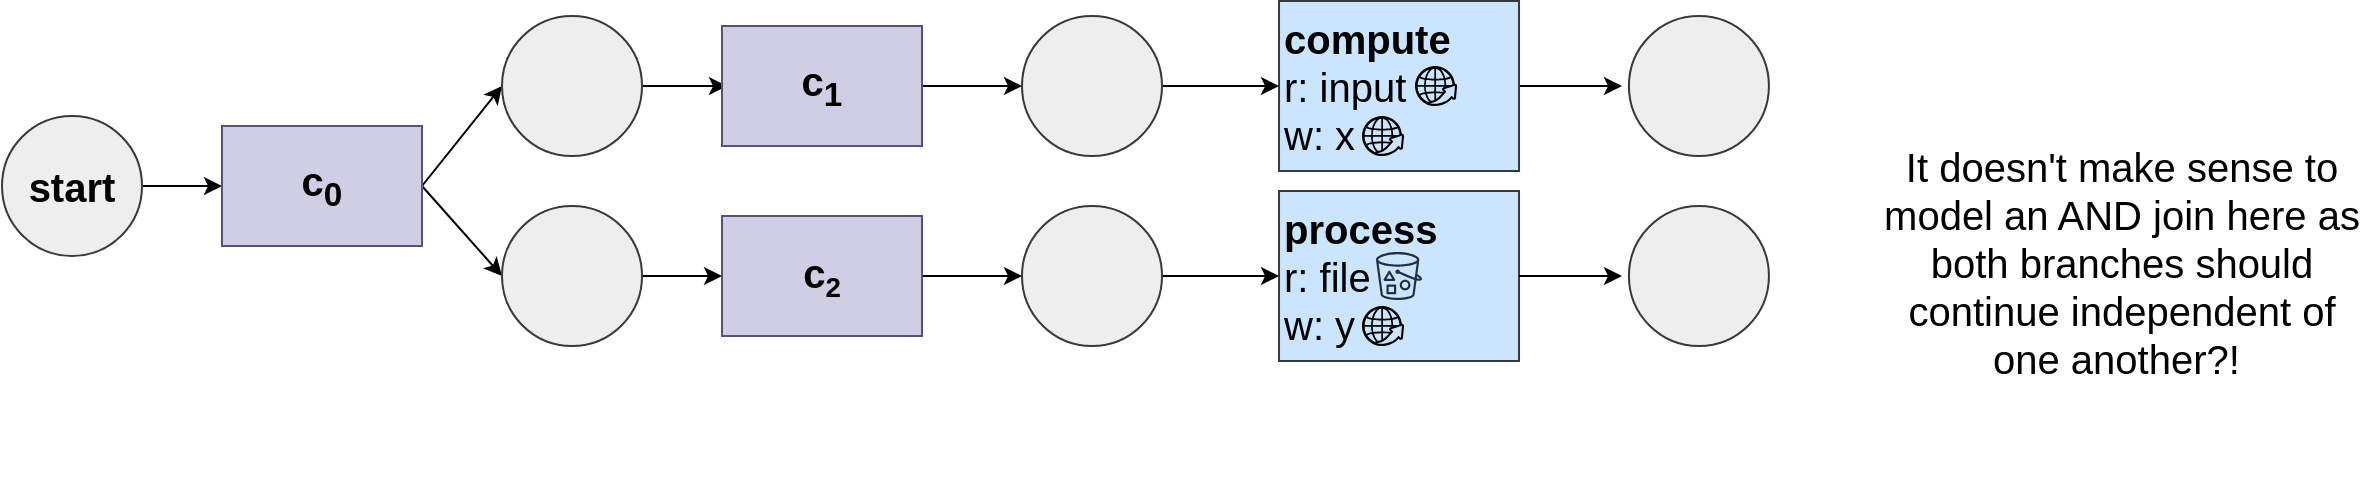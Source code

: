 <mxfile version="15.4.0" type="device"><diagram id="yiRDfCdH8cYX3cv1Tssn" name="Page-1"><mxGraphModel dx="1929" dy="1000" grid="1" gridSize="10" guides="1" tooltips="1" connect="1" arrows="1" fold="1" page="1" pageScale="1" pageWidth="827" pageHeight="1169" math="0" shadow="0"><root><mxCell id="0"/><mxCell id="1" parent="0"/><mxCell id="RQtrrZ3ROyKTZi_biovk-3" style="edgeStyle=orthogonalEdgeStyle;rounded=0;orthogonalLoop=1;jettySize=auto;html=1;entryX=0;entryY=0.5;entryDx=0;entryDy=0;fontSize=20;" parent="1" source="RQtrrZ3ROyKTZi_biovk-1" target="RQtrrZ3ROyKTZi_biovk-2" edge="1"><mxGeometry relative="1" as="geometry"/></mxCell><mxCell id="RQtrrZ3ROyKTZi_biovk-1" value="start" style="ellipse;whiteSpace=wrap;html=1;aspect=fixed;fontSize=20;fontStyle=1;fillColor=#eeeeee;strokeColor=#36393d;" parent="1" vertex="1"><mxGeometry x="-680" y="380" width="70" height="70" as="geometry"/></mxCell><mxCell id="RQtrrZ3ROyKTZi_biovk-6" style="rounded=0;orthogonalLoop=1;jettySize=auto;html=1;entryX=0;entryY=0.5;entryDx=0;entryDy=0;fontSize=20;exitX=1;exitY=0.5;exitDx=0;exitDy=0;" parent="1" source="RQtrrZ3ROyKTZi_biovk-2" target="RQtrrZ3ROyKTZi_biovk-5" edge="1"><mxGeometry relative="1" as="geometry"/></mxCell><mxCell id="CbNxi4T1dEzjD8uQ3He0-6" style="edgeStyle=none;rounded=0;orthogonalLoop=1;jettySize=auto;html=1;exitX=1;exitY=0.5;exitDx=0;exitDy=0;entryX=0;entryY=0.5;entryDx=0;entryDy=0;" parent="1" source="RQtrrZ3ROyKTZi_biovk-2" target="CbNxi4T1dEzjD8uQ3He0-5" edge="1"><mxGeometry relative="1" as="geometry"/></mxCell><mxCell id="RQtrrZ3ROyKTZi_biovk-2" value="c&lt;sub&gt;0&lt;/sub&gt;" style="rounded=0;whiteSpace=wrap;html=1;fontSize=20;fillColor=#d0cee2;strokeColor=#56517e;fontStyle=1" parent="1" vertex="1"><mxGeometry x="-570" y="385" width="100" height="60" as="geometry"/></mxCell><mxCell id="RQtrrZ3ROyKTZi_biovk-8" style="edgeStyle=orthogonalEdgeStyle;rounded=0;orthogonalLoop=1;jettySize=auto;html=1;entryX=0;entryY=0.5;entryDx=0;entryDy=0;fontSize=20;" parent="1" source="RQtrrZ3ROyKTZi_biovk-5" edge="1"><mxGeometry relative="1" as="geometry"><mxPoint x="-317.5" y="365" as="targetPoint"/></mxGeometry></mxCell><mxCell id="RQtrrZ3ROyKTZi_biovk-5" value="" style="ellipse;whiteSpace=wrap;html=1;aspect=fixed;fontSize=20;fontStyle=1;fillColor=#eeeeee;strokeColor=#36393d;" parent="1" vertex="1"><mxGeometry x="-430.0" y="330" width="70" height="70" as="geometry"/></mxCell><mxCell id="CbNxi4T1dEzjD8uQ3He0-12" style="edgeStyle=none;rounded=0;orthogonalLoop=1;jettySize=auto;html=1;exitX=1;exitY=0.5;exitDx=0;exitDy=0;entryX=0;entryY=0.5;entryDx=0;entryDy=0;" parent="1" source="CbNxi4T1dEzjD8uQ3He0-3" target="CbNxi4T1dEzjD8uQ3He0-11" edge="1"><mxGeometry relative="1" as="geometry"/></mxCell><mxCell id="CbNxi4T1dEzjD8uQ3He0-3" value="c&lt;sub&gt;1&lt;/sub&gt;" style="rounded=0;whiteSpace=wrap;html=1;fontSize=20;fillColor=#d0cee2;strokeColor=#56517e;fontStyle=1" parent="1" vertex="1"><mxGeometry x="-320" y="335" width="100" height="60" as="geometry"/></mxCell><mxCell id="T6Cw0WBG_YtZ5uQxwo44-5" style="edgeStyle=orthogonalEdgeStyle;rounded=0;orthogonalLoop=1;jettySize=auto;html=1;exitX=1;exitY=0.5;exitDx=0;exitDy=0;entryX=0;entryY=0.5;entryDx=0;entryDy=0;" parent="1" source="CbNxi4T1dEzjD8uQ3He0-4" target="T6Cw0WBG_YtZ5uQxwo44-4" edge="1"><mxGeometry relative="1" as="geometry"/></mxCell><mxCell id="CbNxi4T1dEzjD8uQ3He0-4" value="c&lt;span style=&quot;font-size: 16.667px&quot;&gt;&lt;sub&gt;2&lt;/sub&gt;&lt;/span&gt;" style="rounded=0;whiteSpace=wrap;html=1;fontSize=20;fillColor=#d0cee2;strokeColor=#56517e;fontStyle=1" parent="1" vertex="1"><mxGeometry x="-320" y="430" width="100" height="60" as="geometry"/></mxCell><mxCell id="CbNxi4T1dEzjD8uQ3He0-7" style="edgeStyle=none;rounded=0;orthogonalLoop=1;jettySize=auto;html=1;exitX=1;exitY=0.5;exitDx=0;exitDy=0;entryX=0;entryY=0.5;entryDx=0;entryDy=0;" parent="1" source="CbNxi4T1dEzjD8uQ3He0-5" target="CbNxi4T1dEzjD8uQ3He0-4" edge="1"><mxGeometry relative="1" as="geometry"/></mxCell><mxCell id="CbNxi4T1dEzjD8uQ3He0-5" value="" style="ellipse;whiteSpace=wrap;html=1;aspect=fixed;fontSize=20;fontStyle=1;fillColor=#eeeeee;strokeColor=#36393d;" parent="1" vertex="1"><mxGeometry x="-430.0" y="425" width="70" height="70" as="geometry"/></mxCell><mxCell id="T6Cw0WBG_YtZ5uQxwo44-8" style="edgeStyle=orthogonalEdgeStyle;rounded=0;orthogonalLoop=1;jettySize=auto;html=1;exitX=1;exitY=0.5;exitDx=0;exitDy=0;" parent="1" source="CbNxi4T1dEzjD8uQ3He0-8" edge="1"><mxGeometry relative="1" as="geometry"><mxPoint x="130" y="365" as="targetPoint"/></mxGeometry></mxCell><mxCell id="CbNxi4T1dEzjD8uQ3He0-8" value="&lt;b&gt;compute&lt;br&gt;&lt;/b&gt;r: input&lt;br&gt;w: x" style="rounded=0;whiteSpace=wrap;html=1;fontSize=20;align=left;fillColor=#cce5ff;strokeColor=#36393d;" parent="1" vertex="1"><mxGeometry x="-41.48" y="322.5" width="120" height="85" as="geometry"/></mxCell><mxCell id="CbNxi4T1dEzjD8uQ3He0-9" value="" style="sketch=0;html=1;aspect=fixed;strokeColor=none;shadow=0;align=center;verticalAlign=top;fillColor=#000000;shape=mxgraph.gcp2.globe_world" parent="1" vertex="1"><mxGeometry x="26.52" y="355" width="21.05" height="20" as="geometry"/></mxCell><mxCell id="CbNxi4T1dEzjD8uQ3He0-13" style="edgeStyle=none;rounded=0;orthogonalLoop=1;jettySize=auto;html=1;exitX=1;exitY=0.5;exitDx=0;exitDy=0;entryX=0;entryY=0.5;entryDx=0;entryDy=0;" parent="1" source="CbNxi4T1dEzjD8uQ3He0-11" target="CbNxi4T1dEzjD8uQ3He0-8" edge="1"><mxGeometry relative="1" as="geometry"/></mxCell><mxCell id="CbNxi4T1dEzjD8uQ3He0-11" value="" style="ellipse;whiteSpace=wrap;html=1;aspect=fixed;fontSize=20;fontStyle=1;fillColor=#eeeeee;strokeColor=#36393d;" parent="1" vertex="1"><mxGeometry x="-170.0" y="330" width="70" height="70" as="geometry"/></mxCell><mxCell id="RQtrrZ3ROyKTZi_biovk-9" value="" style="sketch=0;html=1;aspect=fixed;strokeColor=none;shadow=0;align=center;verticalAlign=top;fillColor=#000000;shape=mxgraph.gcp2.globe_world" parent="1" vertex="1"><mxGeometry y="380" width="21.05" height="20" as="geometry"/></mxCell><mxCell id="T6Cw0WBG_YtZ5uQxwo44-1" value="&lt;b&gt;process&lt;/b&gt;&lt;br&gt;r: file&lt;br&gt;w: y" style="rounded=0;whiteSpace=wrap;html=1;fontSize=20;align=left;fillColor=#cce5ff;strokeColor=#36393d;" parent="1" vertex="1"><mxGeometry x="-41.48" y="417.5" width="120" height="85" as="geometry"/></mxCell><mxCell id="T6Cw0WBG_YtZ5uQxwo44-3" value="" style="sketch=0;html=1;aspect=fixed;strokeColor=none;shadow=0;align=center;verticalAlign=top;fillColor=#000000;shape=mxgraph.gcp2.globe_world" parent="1" vertex="1"><mxGeometry y="475" width="21.05" height="20" as="geometry"/></mxCell><mxCell id="T6Cw0WBG_YtZ5uQxwo44-6" style="edgeStyle=orthogonalEdgeStyle;rounded=0;orthogonalLoop=1;jettySize=auto;html=1;exitX=1;exitY=0.5;exitDx=0;exitDy=0;" parent="1" source="T6Cw0WBG_YtZ5uQxwo44-4" target="T6Cw0WBG_YtZ5uQxwo44-1" edge="1"><mxGeometry relative="1" as="geometry"/></mxCell><mxCell id="T6Cw0WBG_YtZ5uQxwo44-4" value="" style="ellipse;whiteSpace=wrap;html=1;aspect=fixed;fontSize=20;fontStyle=1;fillColor=#eeeeee;strokeColor=#36393d;" parent="1" vertex="1"><mxGeometry x="-170.0" y="425" width="70" height="70" as="geometry"/></mxCell><mxCell id="RQtrrZ3ROyKTZi_biovk-27" value="" style="sketch=0;outlineConnect=0;fontColor=#232F3E;gradientColor=none;strokeColor=#232F3E;fillColor=none;dashed=0;verticalLabelPosition=bottom;verticalAlign=top;align=center;html=1;fontSize=12;fontStyle=0;aspect=fixed;shape=mxgraph.aws4.resourceIcon;resIcon=mxgraph.aws4.bucket_with_objects;" parent="1" vertex="1"><mxGeometry x="3.52" y="445" width="30" height="30" as="geometry"/></mxCell><mxCell id="T6Cw0WBG_YtZ5uQxwo44-7" value="" style="ellipse;whiteSpace=wrap;html=1;aspect=fixed;fontSize=20;fontStyle=1;fillColor=#eeeeee;strokeColor=#36393d;" parent="1" vertex="1"><mxGeometry x="133.46" y="330" width="70" height="70" as="geometry"/></mxCell><mxCell id="OviR5xtB-bDdKN8bt_7i-1" style="edgeStyle=orthogonalEdgeStyle;rounded=0;orthogonalLoop=1;jettySize=auto;html=1;exitX=1;exitY=0.5;exitDx=0;exitDy=0;" edge="1" parent="1"><mxGeometry relative="1" as="geometry"><mxPoint x="130" y="460" as="targetPoint"/><mxPoint x="78.52" y="460" as="sourcePoint"/></mxGeometry></mxCell><mxCell id="OviR5xtB-bDdKN8bt_7i-2" value="" style="ellipse;whiteSpace=wrap;html=1;aspect=fixed;fontSize=20;fontStyle=1;fillColor=#eeeeee;strokeColor=#36393d;" vertex="1" parent="1"><mxGeometry x="133.46" y="425" width="70" height="70" as="geometry"/></mxCell><mxCell id="OviR5xtB-bDdKN8bt_7i-3" value="It doesn't make sense to model an AND join here as both branches should continue independent of one another?!&amp;nbsp;" style="text;html=1;strokeColor=none;fillColor=none;align=center;verticalAlign=middle;whiteSpace=wrap;rounded=0;fontSize=20;" vertex="1" parent="1"><mxGeometry x="260" y="345" width="240" height="215" as="geometry"/></mxCell></root></mxGraphModel></diagram></mxfile>
